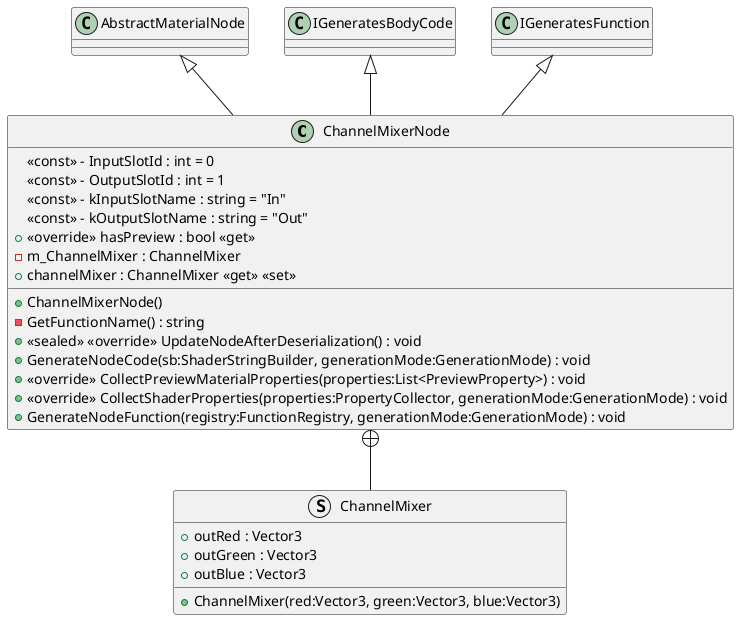 @startuml
class ChannelMixerNode {
    + ChannelMixerNode()
    <<const>> - InputSlotId : int = 0
    <<const>> - OutputSlotId : int = 1
    <<const>> - kInputSlotName : string = "In"
    <<const>> - kOutputSlotName : string = "Out"
    + <<override>> hasPreview : bool <<get>>
    - GetFunctionName() : string
    + <<sealed>> <<override>> UpdateNodeAfterDeserialization() : void
    - m_ChannelMixer : ChannelMixer
    + channelMixer : ChannelMixer <<get>> <<set>>
    + GenerateNodeCode(sb:ShaderStringBuilder, generationMode:GenerationMode) : void
    + <<override>> CollectPreviewMaterialProperties(properties:List<PreviewProperty>) : void
    + <<override>> CollectShaderProperties(properties:PropertyCollector, generationMode:GenerationMode) : void
    + GenerateNodeFunction(registry:FunctionRegistry, generationMode:GenerationMode) : void
}
struct ChannelMixer {
    + outRed : Vector3
    + outGreen : Vector3
    + outBlue : Vector3
    + ChannelMixer(red:Vector3, green:Vector3, blue:Vector3)
}
AbstractMaterialNode <|-- ChannelMixerNode
IGeneratesBodyCode <|-- ChannelMixerNode
IGeneratesFunction <|-- ChannelMixerNode
ChannelMixerNode +-- ChannelMixer
@enduml
